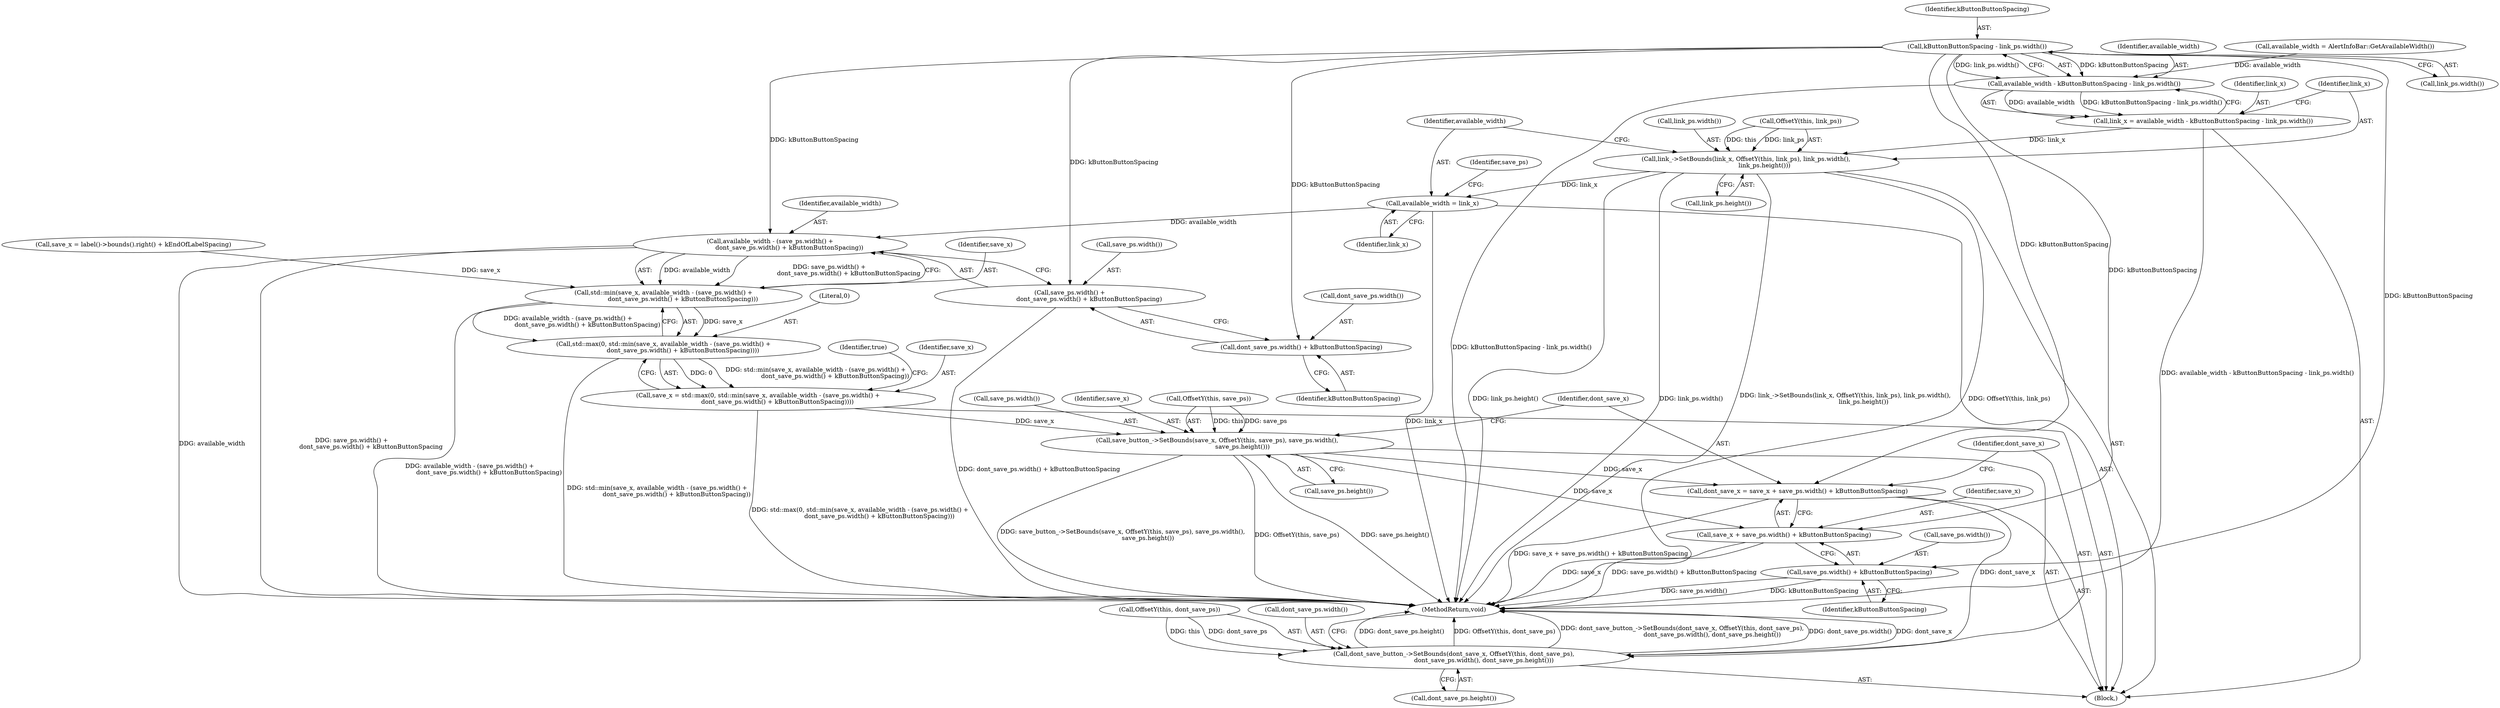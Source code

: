 digraph "0_Chrome_fc3c351a3d995f73ead5c92354396a7ec2b14e3f_0@API" {
"1000119" [label="(Call,kButtonButtonSpacing - link_ps.width())"];
"1000117" [label="(Call,available_width - kButtonButtonSpacing - link_ps.width())"];
"1000115" [label="(Call,link_x = available_width - kButtonButtonSpacing - link_ps.width())"];
"1000122" [label="(Call,link_->SetBounds(link_x, OffsetY(this, link_ps), link_ps.width(),\n                   link_ps.height()))"];
"1000129" [label="(Call,available_width = link_x)"];
"1000153" [label="(Call,available_width - (save_ps.width() +\n                    dont_save_ps.width() + kButtonButtonSpacing))"];
"1000151" [label="(Call,std::min(save_x, available_width - (save_ps.width() +\n                    dont_save_ps.width() + kButtonButtonSpacing)))"];
"1000149" [label="(Call,std::max(0, std::min(save_x, available_width - (save_ps.width() +\n                    dont_save_ps.width() + kButtonButtonSpacing))))"];
"1000147" [label="(Call,save_x = std::max(0, std::min(save_x, available_width - (save_ps.width() +\n                    dont_save_ps.width() + kButtonButtonSpacing))))"];
"1000164" [label="(Call,save_button_->SetBounds(save_x, OffsetY(this, save_ps), save_ps.width(),\n                          save_ps.height()))"];
"1000172" [label="(Call,dont_save_x = save_x + save_ps.width() + kButtonButtonSpacing)"];
"1000179" [label="(Call,dont_save_button_->SetBounds(dont_save_x, OffsetY(this, dont_save_ps),\n                               dont_save_ps.width(), dont_save_ps.height()))"];
"1000174" [label="(Call,save_x + save_ps.width() + kButtonButtonSpacing)"];
"1000155" [label="(Call,save_ps.width() +\n                    dont_save_ps.width() + kButtonButtonSpacing)"];
"1000157" [label="(Call,dont_save_ps.width() + kButtonButtonSpacing)"];
"1000176" [label="(Call,save_ps.width() + kButtonButtonSpacing)"];
"1000116" [label="(Identifier,link_x)"];
"1000173" [label="(Identifier,dont_save_x)"];
"1000161" [label="(Identifier,true)"];
"1000124" [label="(Call,OffsetY(this, link_ps))"];
"1000177" [label="(Call,save_ps.width())"];
"1000156" [label="(Call,save_ps.width())"];
"1000128" [label="(Call,link_ps.height())"];
"1000150" [label="(Literal,0)"];
"1000186" [label="(MethodReturn,void)"];
"1000118" [label="(Identifier,available_width)"];
"1000123" [label="(Identifier,link_x)"];
"1000134" [label="(Identifier,save_ps)"];
"1000184" [label="(Call,dont_save_ps.width())"];
"1000155" [label="(Call,save_ps.width() +\n                    dont_save_ps.width() + kButtonButtonSpacing)"];
"1000152" [label="(Identifier,save_x)"];
"1000115" [label="(Call,link_x = available_width - kButtonButtonSpacing - link_ps.width())"];
"1000166" [label="(Call,OffsetY(this, save_ps))"];
"1000119" [label="(Call,kButtonButtonSpacing - link_ps.width())"];
"1000174" [label="(Call,save_x + save_ps.width() + kButtonButtonSpacing)"];
"1000164" [label="(Call,save_button_->SetBounds(save_x, OffsetY(this, save_ps), save_ps.width(),\n                          save_ps.height()))"];
"1000159" [label="(Identifier,kButtonButtonSpacing)"];
"1000120" [label="(Identifier,kButtonButtonSpacing)"];
"1000142" [label="(Call,save_x = label()->bounds().right() + kEndOfLabelSpacing)"];
"1000129" [label="(Call,available_width = link_x)"];
"1000157" [label="(Call,dont_save_ps.width() + kButtonButtonSpacing)"];
"1000127" [label="(Call,link_ps.width())"];
"1000178" [label="(Identifier,kButtonButtonSpacing)"];
"1000130" [label="(Identifier,available_width)"];
"1000117" [label="(Call,available_width - kButtonButtonSpacing - link_ps.width())"];
"1000176" [label="(Call,save_ps.width() + kButtonButtonSpacing)"];
"1000170" [label="(Call,save_ps.height())"];
"1000121" [label="(Call,link_ps.width())"];
"1000101" [label="(Block,)"];
"1000175" [label="(Identifier,save_x)"];
"1000158" [label="(Call,dont_save_ps.width())"];
"1000148" [label="(Identifier,save_x)"];
"1000180" [label="(Identifier,dont_save_x)"];
"1000149" [label="(Call,std::max(0, std::min(save_x, available_width - (save_ps.width() +\n                    dont_save_ps.width() + kButtonButtonSpacing))))"];
"1000153" [label="(Call,available_width - (save_ps.width() +\n                    dont_save_ps.width() + kButtonButtonSpacing))"];
"1000154" [label="(Identifier,available_width)"];
"1000122" [label="(Call,link_->SetBounds(link_x, OffsetY(this, link_ps), link_ps.width(),\n                   link_ps.height()))"];
"1000172" [label="(Call,dont_save_x = save_x + save_ps.width() + kButtonButtonSpacing)"];
"1000147" [label="(Call,save_x = std::max(0, std::min(save_x, available_width - (save_ps.width() +\n                    dont_save_ps.width() + kButtonButtonSpacing))))"];
"1000179" [label="(Call,dont_save_button_->SetBounds(dont_save_x, OffsetY(this, dont_save_ps),\n                               dont_save_ps.width(), dont_save_ps.height()))"];
"1000181" [label="(Call,OffsetY(this, dont_save_ps))"];
"1000131" [label="(Identifier,link_x)"];
"1000104" [label="(Call,available_width = AlertInfoBar::GetAvailableWidth())"];
"1000185" [label="(Call,dont_save_ps.height())"];
"1000151" [label="(Call,std::min(save_x, available_width - (save_ps.width() +\n                    dont_save_ps.width() + kButtonButtonSpacing)))"];
"1000169" [label="(Call,save_ps.width())"];
"1000165" [label="(Identifier,save_x)"];
"1000119" -> "1000117"  [label="AST: "];
"1000119" -> "1000121"  [label="CFG: "];
"1000120" -> "1000119"  [label="AST: "];
"1000121" -> "1000119"  [label="AST: "];
"1000117" -> "1000119"  [label="CFG: "];
"1000119" -> "1000117"  [label="DDG: kButtonButtonSpacing"];
"1000119" -> "1000117"  [label="DDG: link_ps.width()"];
"1000119" -> "1000153"  [label="DDG: kButtonButtonSpacing"];
"1000119" -> "1000155"  [label="DDG: kButtonButtonSpacing"];
"1000119" -> "1000157"  [label="DDG: kButtonButtonSpacing"];
"1000119" -> "1000172"  [label="DDG: kButtonButtonSpacing"];
"1000119" -> "1000174"  [label="DDG: kButtonButtonSpacing"];
"1000119" -> "1000176"  [label="DDG: kButtonButtonSpacing"];
"1000117" -> "1000115"  [label="AST: "];
"1000118" -> "1000117"  [label="AST: "];
"1000115" -> "1000117"  [label="CFG: "];
"1000117" -> "1000186"  [label="DDG: kButtonButtonSpacing - link_ps.width()"];
"1000117" -> "1000115"  [label="DDG: available_width"];
"1000117" -> "1000115"  [label="DDG: kButtonButtonSpacing - link_ps.width()"];
"1000104" -> "1000117"  [label="DDG: available_width"];
"1000115" -> "1000101"  [label="AST: "];
"1000116" -> "1000115"  [label="AST: "];
"1000123" -> "1000115"  [label="CFG: "];
"1000115" -> "1000186"  [label="DDG: available_width - kButtonButtonSpacing - link_ps.width()"];
"1000115" -> "1000122"  [label="DDG: link_x"];
"1000122" -> "1000101"  [label="AST: "];
"1000122" -> "1000128"  [label="CFG: "];
"1000123" -> "1000122"  [label="AST: "];
"1000124" -> "1000122"  [label="AST: "];
"1000127" -> "1000122"  [label="AST: "];
"1000128" -> "1000122"  [label="AST: "];
"1000130" -> "1000122"  [label="CFG: "];
"1000122" -> "1000186"  [label="DDG: link_ps.height()"];
"1000122" -> "1000186"  [label="DDG: link_ps.width()"];
"1000122" -> "1000186"  [label="DDG: link_->SetBounds(link_x, OffsetY(this, link_ps), link_ps.width(),\n                   link_ps.height())"];
"1000122" -> "1000186"  [label="DDG: OffsetY(this, link_ps)"];
"1000124" -> "1000122"  [label="DDG: this"];
"1000124" -> "1000122"  [label="DDG: link_ps"];
"1000122" -> "1000129"  [label="DDG: link_x"];
"1000129" -> "1000101"  [label="AST: "];
"1000129" -> "1000131"  [label="CFG: "];
"1000130" -> "1000129"  [label="AST: "];
"1000131" -> "1000129"  [label="AST: "];
"1000134" -> "1000129"  [label="CFG: "];
"1000129" -> "1000186"  [label="DDG: link_x"];
"1000129" -> "1000153"  [label="DDG: available_width"];
"1000153" -> "1000151"  [label="AST: "];
"1000153" -> "1000155"  [label="CFG: "];
"1000154" -> "1000153"  [label="AST: "];
"1000155" -> "1000153"  [label="AST: "];
"1000151" -> "1000153"  [label="CFG: "];
"1000153" -> "1000186"  [label="DDG: available_width"];
"1000153" -> "1000186"  [label="DDG: save_ps.width() +\n                    dont_save_ps.width() + kButtonButtonSpacing"];
"1000153" -> "1000151"  [label="DDG: available_width"];
"1000153" -> "1000151"  [label="DDG: save_ps.width() +\n                    dont_save_ps.width() + kButtonButtonSpacing"];
"1000151" -> "1000149"  [label="AST: "];
"1000152" -> "1000151"  [label="AST: "];
"1000149" -> "1000151"  [label="CFG: "];
"1000151" -> "1000186"  [label="DDG: available_width - (save_ps.width() +\n                    dont_save_ps.width() + kButtonButtonSpacing)"];
"1000151" -> "1000149"  [label="DDG: save_x"];
"1000151" -> "1000149"  [label="DDG: available_width - (save_ps.width() +\n                    dont_save_ps.width() + kButtonButtonSpacing)"];
"1000142" -> "1000151"  [label="DDG: save_x"];
"1000149" -> "1000147"  [label="AST: "];
"1000150" -> "1000149"  [label="AST: "];
"1000147" -> "1000149"  [label="CFG: "];
"1000149" -> "1000186"  [label="DDG: std::min(save_x, available_width - (save_ps.width() +\n                    dont_save_ps.width() + kButtonButtonSpacing))"];
"1000149" -> "1000147"  [label="DDG: 0"];
"1000149" -> "1000147"  [label="DDG: std::min(save_x, available_width - (save_ps.width() +\n                    dont_save_ps.width() + kButtonButtonSpacing))"];
"1000147" -> "1000101"  [label="AST: "];
"1000148" -> "1000147"  [label="AST: "];
"1000161" -> "1000147"  [label="CFG: "];
"1000147" -> "1000186"  [label="DDG: std::max(0, std::min(save_x, available_width - (save_ps.width() +\n                    dont_save_ps.width() + kButtonButtonSpacing)))"];
"1000147" -> "1000164"  [label="DDG: save_x"];
"1000164" -> "1000101"  [label="AST: "];
"1000164" -> "1000170"  [label="CFG: "];
"1000165" -> "1000164"  [label="AST: "];
"1000166" -> "1000164"  [label="AST: "];
"1000169" -> "1000164"  [label="AST: "];
"1000170" -> "1000164"  [label="AST: "];
"1000173" -> "1000164"  [label="CFG: "];
"1000164" -> "1000186"  [label="DDG: save_button_->SetBounds(save_x, OffsetY(this, save_ps), save_ps.width(),\n                          save_ps.height())"];
"1000164" -> "1000186"  [label="DDG: OffsetY(this, save_ps)"];
"1000164" -> "1000186"  [label="DDG: save_ps.height()"];
"1000166" -> "1000164"  [label="DDG: this"];
"1000166" -> "1000164"  [label="DDG: save_ps"];
"1000164" -> "1000172"  [label="DDG: save_x"];
"1000164" -> "1000174"  [label="DDG: save_x"];
"1000172" -> "1000101"  [label="AST: "];
"1000172" -> "1000174"  [label="CFG: "];
"1000173" -> "1000172"  [label="AST: "];
"1000174" -> "1000172"  [label="AST: "];
"1000180" -> "1000172"  [label="CFG: "];
"1000172" -> "1000186"  [label="DDG: save_x + save_ps.width() + kButtonButtonSpacing"];
"1000172" -> "1000179"  [label="DDG: dont_save_x"];
"1000179" -> "1000101"  [label="AST: "];
"1000179" -> "1000185"  [label="CFG: "];
"1000180" -> "1000179"  [label="AST: "];
"1000181" -> "1000179"  [label="AST: "];
"1000184" -> "1000179"  [label="AST: "];
"1000185" -> "1000179"  [label="AST: "];
"1000186" -> "1000179"  [label="CFG: "];
"1000179" -> "1000186"  [label="DDG: dont_save_ps.height()"];
"1000179" -> "1000186"  [label="DDG: OffsetY(this, dont_save_ps)"];
"1000179" -> "1000186"  [label="DDG: dont_save_button_->SetBounds(dont_save_x, OffsetY(this, dont_save_ps),\n                               dont_save_ps.width(), dont_save_ps.height())"];
"1000179" -> "1000186"  [label="DDG: dont_save_ps.width()"];
"1000179" -> "1000186"  [label="DDG: dont_save_x"];
"1000181" -> "1000179"  [label="DDG: this"];
"1000181" -> "1000179"  [label="DDG: dont_save_ps"];
"1000174" -> "1000176"  [label="CFG: "];
"1000175" -> "1000174"  [label="AST: "];
"1000176" -> "1000174"  [label="AST: "];
"1000174" -> "1000186"  [label="DDG: save_ps.width() + kButtonButtonSpacing"];
"1000174" -> "1000186"  [label="DDG: save_x"];
"1000155" -> "1000157"  [label="CFG: "];
"1000156" -> "1000155"  [label="AST: "];
"1000157" -> "1000155"  [label="AST: "];
"1000155" -> "1000186"  [label="DDG: dont_save_ps.width() + kButtonButtonSpacing"];
"1000157" -> "1000159"  [label="CFG: "];
"1000158" -> "1000157"  [label="AST: "];
"1000159" -> "1000157"  [label="AST: "];
"1000176" -> "1000178"  [label="CFG: "];
"1000177" -> "1000176"  [label="AST: "];
"1000178" -> "1000176"  [label="AST: "];
"1000176" -> "1000186"  [label="DDG: kButtonButtonSpacing"];
"1000176" -> "1000186"  [label="DDG: save_ps.width()"];
}
